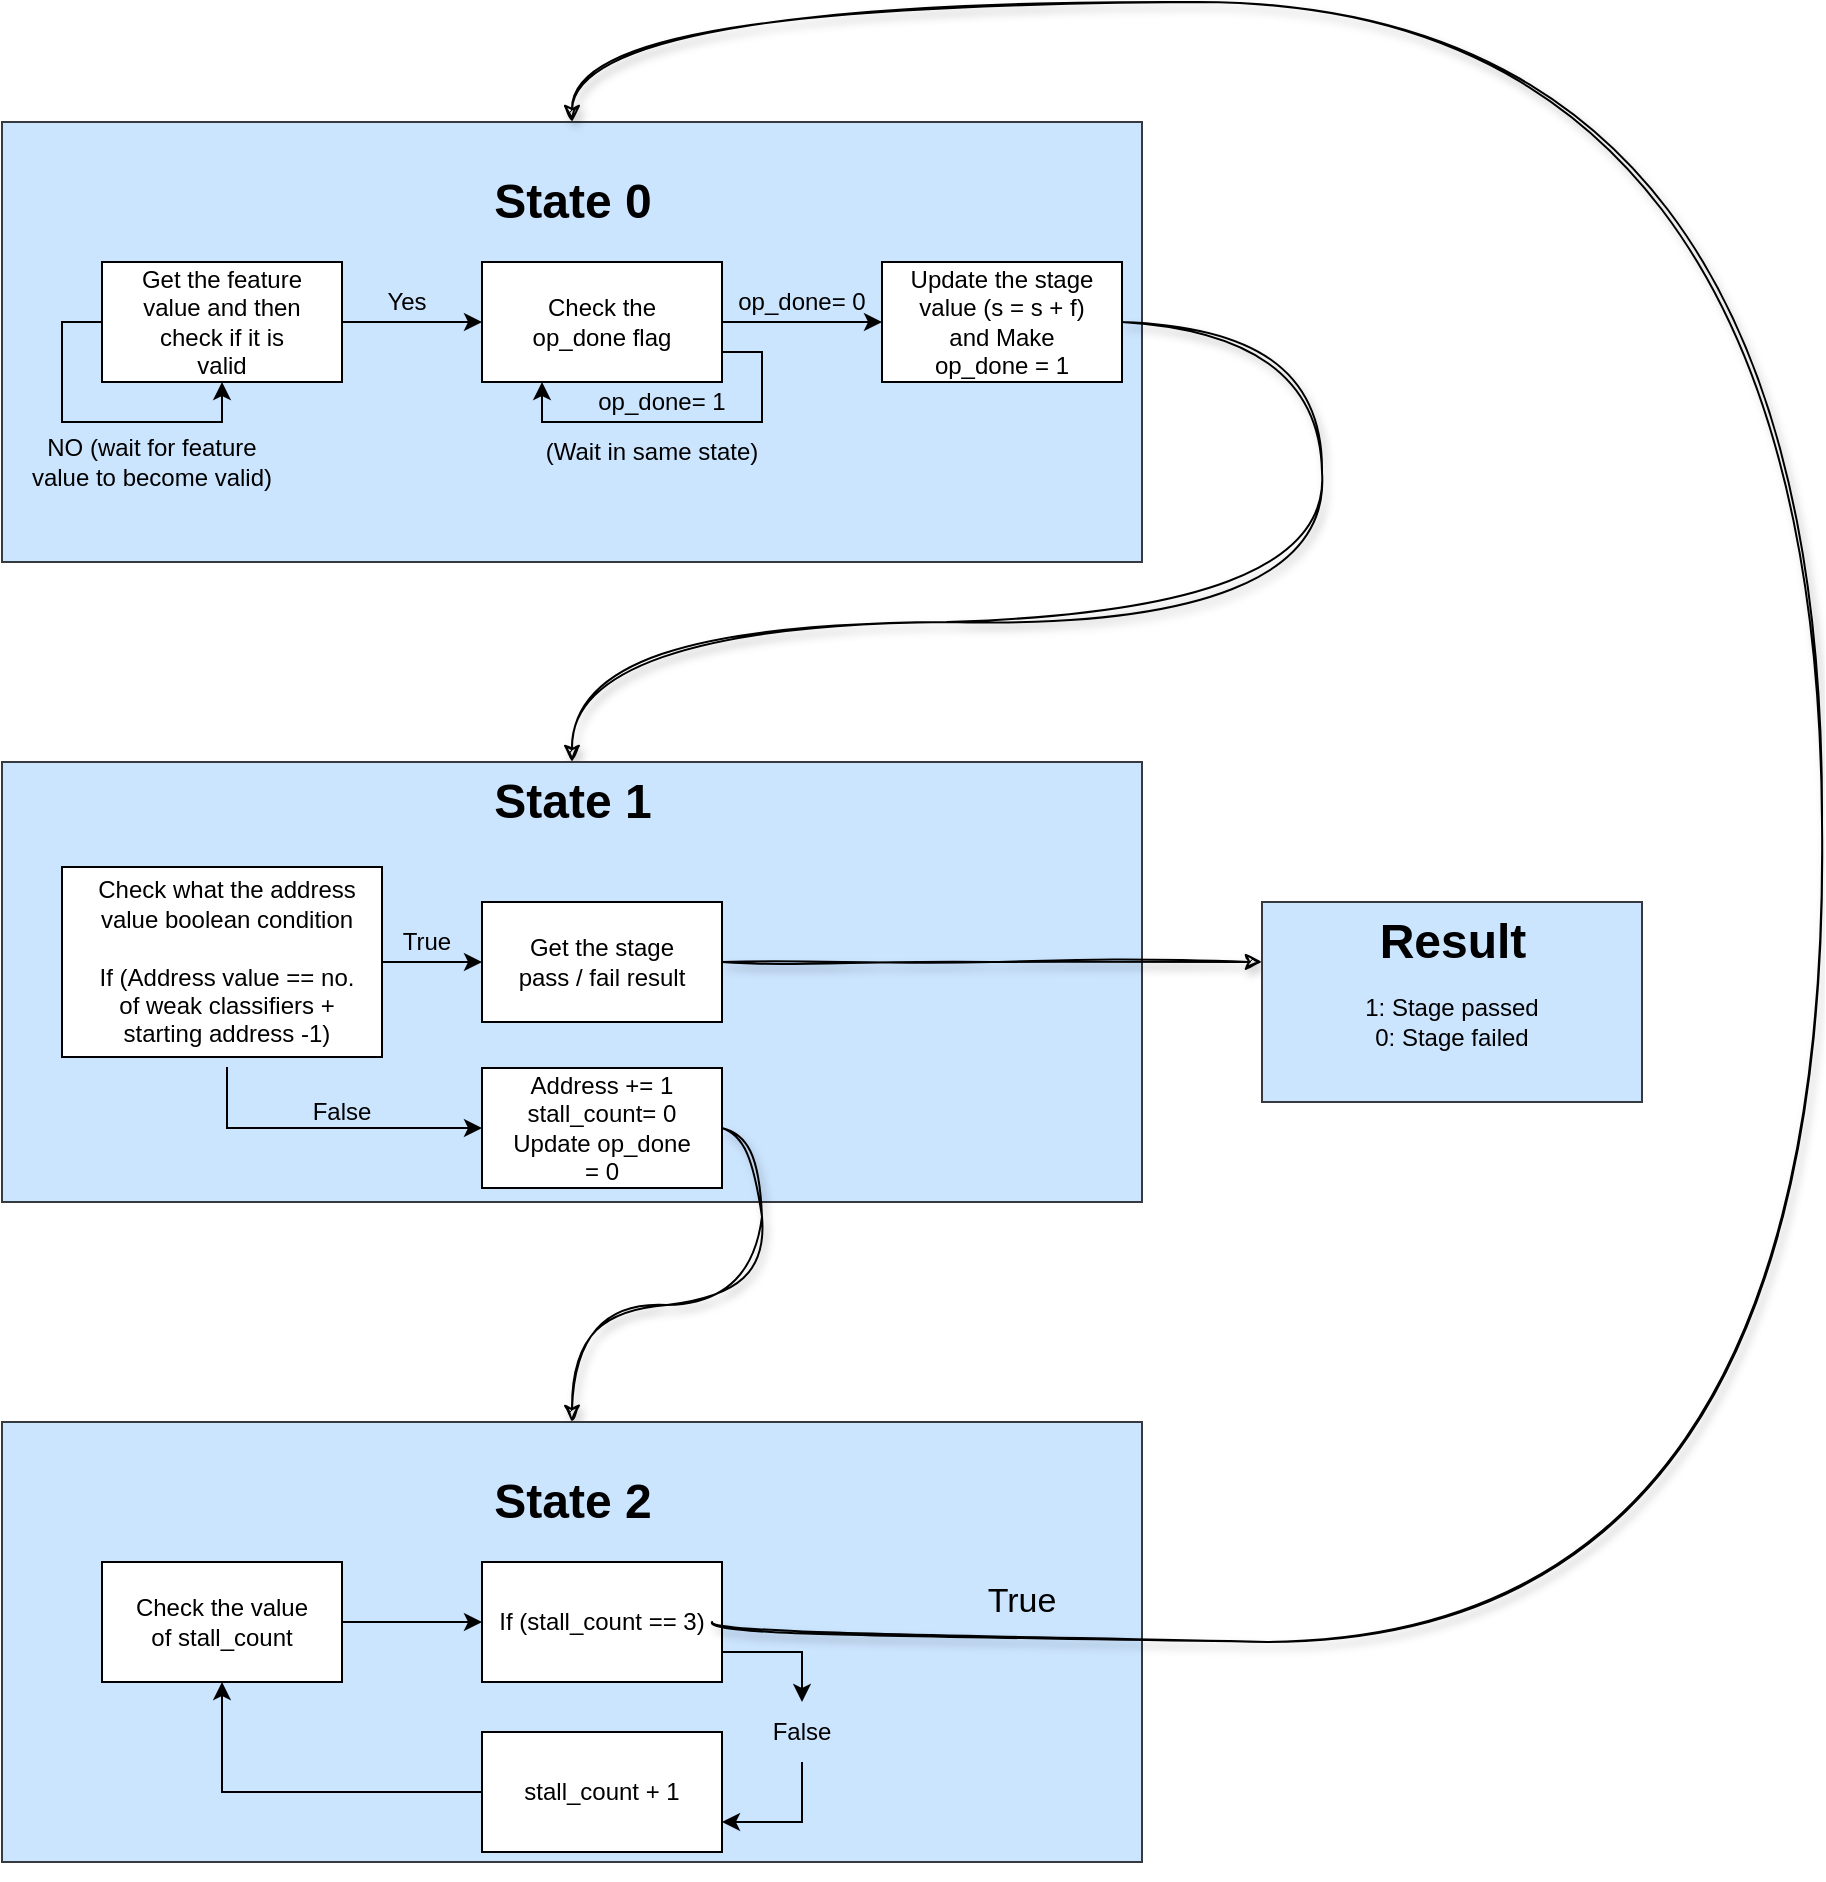 <mxfile version="24.7.8">
  <diagram name="Page-1" id="Y33cUKj-gizfjjXz3gdf">
    <mxGraphModel dx="1213" dy="556" grid="1" gridSize="10" guides="1" tooltips="1" connect="1" arrows="1" fold="1" page="1" pageScale="1" pageWidth="850" pageHeight="1100" math="0" shadow="0">
      <root>
        <mxCell id="0" />
        <mxCell id="1" parent="0" />
        <mxCell id="_9cJoJZJxLYr2VSwIR2w-8" value="" style="rounded=0;whiteSpace=wrap;html=1;fillColor=#cce5ff;strokeColor=#36393d;" parent="1" vertex="1">
          <mxGeometry y="70" width="570" height="220" as="geometry" />
        </mxCell>
        <mxCell id="_9cJoJZJxLYr2VSwIR2w-17" style="edgeStyle=orthogonalEdgeStyle;rounded=0;orthogonalLoop=1;jettySize=auto;html=1;exitX=1;exitY=0.5;exitDx=0;exitDy=0;entryX=0;entryY=0.5;entryDx=0;entryDy=0;" parent="1" source="_9cJoJZJxLYr2VSwIR2w-11" target="_9cJoJZJxLYr2VSwIR2w-15" edge="1">
          <mxGeometry relative="1" as="geometry" />
        </mxCell>
        <mxCell id="_9cJoJZJxLYr2VSwIR2w-11" value="" style="rounded=0;whiteSpace=wrap;html=1;" parent="1" vertex="1">
          <mxGeometry x="50" y="140" width="120" height="60" as="geometry" />
        </mxCell>
        <mxCell id="_9cJoJZJxLYr2VSwIR2w-12" value="Get the feature value and then check if it is valid" style="text;html=1;align=center;verticalAlign=middle;whiteSpace=wrap;rounded=0;" parent="1" vertex="1">
          <mxGeometry x="65" y="155" width="90" height="30" as="geometry" />
        </mxCell>
        <mxCell id="_9cJoJZJxLYr2VSwIR2w-14" value="State 0" style="text;strokeColor=none;fillColor=none;html=1;fontSize=24;fontStyle=1;verticalAlign=middle;align=center;" parent="1" vertex="1">
          <mxGeometry x="235" y="90" width="100" height="40" as="geometry" />
        </mxCell>
        <mxCell id="_9cJoJZJxLYr2VSwIR2w-26" style="edgeStyle=orthogonalEdgeStyle;rounded=0;orthogonalLoop=1;jettySize=auto;html=1;exitX=1;exitY=0.5;exitDx=0;exitDy=0;entryX=0;entryY=0.5;entryDx=0;entryDy=0;" parent="1" source="_9cJoJZJxLYr2VSwIR2w-15" target="_9cJoJZJxLYr2VSwIR2w-23" edge="1">
          <mxGeometry relative="1" as="geometry" />
        </mxCell>
        <mxCell id="_9cJoJZJxLYr2VSwIR2w-15" value="" style="rounded=0;whiteSpace=wrap;html=1;" parent="1" vertex="1">
          <mxGeometry x="240" y="140" width="120" height="60" as="geometry" />
        </mxCell>
        <mxCell id="_9cJoJZJxLYr2VSwIR2w-16" value="Check the op_done flag" style="text;html=1;align=center;verticalAlign=middle;whiteSpace=wrap;rounded=0;" parent="1" vertex="1">
          <mxGeometry x="250" y="150" width="100" height="40" as="geometry" />
        </mxCell>
        <mxCell id="_9cJoJZJxLYr2VSwIR2w-18" value="Yes" style="text;html=1;align=center;verticalAlign=middle;whiteSpace=wrap;rounded=0;" parent="1" vertex="1">
          <mxGeometry x="180" y="150" width="45" height="20" as="geometry" />
        </mxCell>
        <mxCell id="_9cJoJZJxLYr2VSwIR2w-21" style="edgeStyle=orthogonalEdgeStyle;rounded=0;orthogonalLoop=1;jettySize=auto;html=1;exitX=0;exitY=0.5;exitDx=0;exitDy=0;entryX=0.5;entryY=1;entryDx=0;entryDy=0;" parent="1" source="_9cJoJZJxLYr2VSwIR2w-11" target="_9cJoJZJxLYr2VSwIR2w-11" edge="1">
          <mxGeometry relative="1" as="geometry" />
        </mxCell>
        <mxCell id="_9cJoJZJxLYr2VSwIR2w-22" value="NO (wait for feature value to become valid)" style="text;html=1;align=center;verticalAlign=middle;whiteSpace=wrap;rounded=0;" parent="1" vertex="1">
          <mxGeometry x="10" y="225" width="130" height="30" as="geometry" />
        </mxCell>
        <mxCell id="_9cJoJZJxLYr2VSwIR2w-105" style="edgeStyle=orthogonalEdgeStyle;rounded=0;orthogonalLoop=1;jettySize=auto;html=1;exitX=1;exitY=0.5;exitDx=0;exitDy=0;entryX=0.5;entryY=0;entryDx=0;entryDy=0;curved=1;sketch=1;curveFitting=1;jiggle=2;shadow=1;" parent="1" source="_9cJoJZJxLYr2VSwIR2w-23" target="_9cJoJZJxLYr2VSwIR2w-37" edge="1">
          <mxGeometry relative="1" as="geometry">
            <Array as="points">
              <mxPoint x="660" y="170" />
              <mxPoint x="660" y="320" />
              <mxPoint x="285" y="320" />
            </Array>
          </mxGeometry>
        </mxCell>
        <mxCell id="_9cJoJZJxLYr2VSwIR2w-23" value="" style="rounded=0;whiteSpace=wrap;html=1;" parent="1" vertex="1">
          <mxGeometry x="440" y="140" width="120" height="60" as="geometry" />
        </mxCell>
        <mxCell id="_9cJoJZJxLYr2VSwIR2w-24" value="op_done= 0" style="text;html=1;align=center;verticalAlign=middle;whiteSpace=wrap;rounded=0;" parent="1" vertex="1">
          <mxGeometry x="360" y="145" width="80" height="30" as="geometry" />
        </mxCell>
        <mxCell id="_9cJoJZJxLYr2VSwIR2w-27" value="Update the stage value (s = s + f) and Make op_done = 1" style="text;html=1;align=center;verticalAlign=middle;whiteSpace=wrap;rounded=0;" parent="1" vertex="1">
          <mxGeometry x="450" y="150" width="100" height="40" as="geometry" />
        </mxCell>
        <mxCell id="_9cJoJZJxLYr2VSwIR2w-28" value="op_done= 1" style="text;html=1;align=center;verticalAlign=middle;whiteSpace=wrap;rounded=0;direction=west;" parent="1" vertex="1">
          <mxGeometry x="290" y="195" width="80" height="30" as="geometry" />
        </mxCell>
        <mxCell id="_9cJoJZJxLYr2VSwIR2w-29" style="edgeStyle=orthogonalEdgeStyle;rounded=0;orthogonalLoop=1;jettySize=auto;html=1;exitX=1;exitY=0.75;exitDx=0;exitDy=0;entryX=0.25;entryY=1;entryDx=0;entryDy=0;" parent="1" source="_9cJoJZJxLYr2VSwIR2w-15" target="_9cJoJZJxLYr2VSwIR2w-15" edge="1">
          <mxGeometry relative="1" as="geometry" />
        </mxCell>
        <mxCell id="_9cJoJZJxLYr2VSwIR2w-30" value="(Wait in same state)" style="text;html=1;align=center;verticalAlign=middle;whiteSpace=wrap;rounded=0;direction=west;" parent="1" vertex="1">
          <mxGeometry x="260" y="220" width="130" height="30" as="geometry" />
        </mxCell>
        <mxCell id="_9cJoJZJxLYr2VSwIR2w-32" style="edgeStyle=orthogonalEdgeStyle;rounded=0;orthogonalLoop=1;jettySize=auto;html=1;exitX=0.5;exitY=1;exitDx=0;exitDy=0;" parent="1" source="_9cJoJZJxLYr2VSwIR2w-8" target="_9cJoJZJxLYr2VSwIR2w-8" edge="1">
          <mxGeometry relative="1" as="geometry" />
        </mxCell>
        <mxCell id="_9cJoJZJxLYr2VSwIR2w-33" value="" style="rounded=0;whiteSpace=wrap;html=1;fillColor=#cce5ff;strokeColor=#36393d;" parent="1" vertex="1">
          <mxGeometry y="390" width="570" height="220" as="geometry" />
        </mxCell>
        <mxCell id="_9cJoJZJxLYr2VSwIR2w-34" style="edgeStyle=orthogonalEdgeStyle;rounded=0;orthogonalLoop=1;jettySize=auto;html=1;exitX=1;exitY=0.5;exitDx=0;exitDy=0;entryX=0;entryY=0.5;entryDx=0;entryDy=0;" parent="1" source="_9cJoJZJxLYr2VSwIR2w-35" target="_9cJoJZJxLYr2VSwIR2w-39" edge="1">
          <mxGeometry relative="1" as="geometry" />
        </mxCell>
        <mxCell id="_9cJoJZJxLYr2VSwIR2w-35" value="" style="rounded=0;whiteSpace=wrap;html=1;" parent="1" vertex="1">
          <mxGeometry x="30" y="442.5" width="160" height="95" as="geometry" />
        </mxCell>
        <mxCell id="_9cJoJZJxLYr2VSwIR2w-53" style="edgeStyle=orthogonalEdgeStyle;rounded=0;orthogonalLoop=1;jettySize=auto;html=1;exitX=0.5;exitY=1;exitDx=0;exitDy=0;entryX=0;entryY=0.5;entryDx=0;entryDy=0;" parent="1" source="_9cJoJZJxLYr2VSwIR2w-36" target="_9cJoJZJxLYr2VSwIR2w-52" edge="1">
          <mxGeometry relative="1" as="geometry" />
        </mxCell>
        <mxCell id="_9cJoJZJxLYr2VSwIR2w-36" value="Check what the address value boolean condition&lt;div&gt;&lt;br&gt;&lt;/div&gt;&lt;div&gt;If (Address value == no. of weak classifiers + starting address -1)&lt;/div&gt;" style="text;html=1;align=center;verticalAlign=middle;whiteSpace=wrap;rounded=0;" parent="1" vertex="1">
          <mxGeometry x="45" y="437.5" width="135" height="105" as="geometry" />
        </mxCell>
        <mxCell id="_9cJoJZJxLYr2VSwIR2w-37" value="State 1" style="text;strokeColor=none;fillColor=none;html=1;fontSize=24;fontStyle=1;verticalAlign=middle;align=center;" parent="1" vertex="1">
          <mxGeometry x="235" y="390" width="100" height="40" as="geometry" />
        </mxCell>
        <mxCell id="_9cJoJZJxLYr2VSwIR2w-57" style="edgeStyle=orthogonalEdgeStyle;rounded=0;orthogonalLoop=1;jettySize=auto;html=1;exitX=1;exitY=0.5;exitDx=0;exitDy=0;shadow=1;sketch=1;curveFitting=1;jiggle=2;" parent="1" source="_9cJoJZJxLYr2VSwIR2w-39" edge="1">
          <mxGeometry relative="1" as="geometry">
            <mxPoint x="630" y="489.957" as="targetPoint" />
          </mxGeometry>
        </mxCell>
        <mxCell id="_9cJoJZJxLYr2VSwIR2w-39" value="" style="rounded=0;whiteSpace=wrap;html=1;" parent="1" vertex="1">
          <mxGeometry x="240" y="460" width="120" height="60" as="geometry" />
        </mxCell>
        <mxCell id="_9cJoJZJxLYr2VSwIR2w-41" value="True" style="text;html=1;align=center;verticalAlign=middle;whiteSpace=wrap;rounded=0;" parent="1" vertex="1">
          <mxGeometry x="190" y="470" width="45" height="20" as="geometry" />
        </mxCell>
        <mxCell id="_9cJoJZJxLYr2VSwIR2w-43" value="False" style="text;html=1;align=center;verticalAlign=middle;whiteSpace=wrap;rounded=0;" parent="1" vertex="1">
          <mxGeometry x="130" y="550" width="80" height="30" as="geometry" />
        </mxCell>
        <mxCell id="_9cJoJZJxLYr2VSwIR2w-50" style="edgeStyle=orthogonalEdgeStyle;rounded=0;orthogonalLoop=1;jettySize=auto;html=1;exitX=0.5;exitY=1;exitDx=0;exitDy=0;" parent="1" source="_9cJoJZJxLYr2VSwIR2w-33" target="_9cJoJZJxLYr2VSwIR2w-33" edge="1">
          <mxGeometry relative="1" as="geometry" />
        </mxCell>
        <mxCell id="_9cJoJZJxLYr2VSwIR2w-98" style="edgeStyle=orthogonalEdgeStyle;rounded=0;orthogonalLoop=1;jettySize=auto;html=1;exitX=1;exitY=0.5;exitDx=0;exitDy=0;curved=1;shadow=1;sketch=1;curveFitting=1;jiggle=2;" parent="1" source="_9cJoJZJxLYr2VSwIR2w-52" target="_9cJoJZJxLYr2VSwIR2w-79" edge="1">
          <mxGeometry relative="1" as="geometry" />
        </mxCell>
        <mxCell id="_9cJoJZJxLYr2VSwIR2w-52" value="" style="rounded=0;whiteSpace=wrap;html=1;" parent="1" vertex="1">
          <mxGeometry x="240" y="543" width="120" height="60" as="geometry" />
        </mxCell>
        <mxCell id="_9cJoJZJxLYr2VSwIR2w-55" value="Address += 1&lt;div&gt;stall_count= 0&lt;br&gt;&lt;div&gt;Update op_done = 0&lt;/div&gt;&lt;/div&gt;" style="text;html=1;align=center;verticalAlign=middle;whiteSpace=wrap;rounded=0;" parent="1" vertex="1">
          <mxGeometry x="250" y="553" width="100" height="40" as="geometry" />
        </mxCell>
        <mxCell id="_9cJoJZJxLYr2VSwIR2w-56" value="Get the stage pass / fail result" style="text;html=1;align=center;verticalAlign=middle;whiteSpace=wrap;rounded=0;" parent="1" vertex="1">
          <mxGeometry x="250" y="475" width="100" height="30" as="geometry" />
        </mxCell>
        <mxCell id="_9cJoJZJxLYr2VSwIR2w-58" value="" style="rounded=0;whiteSpace=wrap;html=1;fillColor=#cce5ff;strokeColor=#36393d;" parent="1" vertex="1">
          <mxGeometry x="630" y="460" width="190" height="100" as="geometry" />
        </mxCell>
        <mxCell id="_9cJoJZJxLYr2VSwIR2w-59" value="Result" style="text;strokeColor=none;fillColor=none;html=1;fontSize=24;fontStyle=1;verticalAlign=middle;align=center;" parent="1" vertex="1">
          <mxGeometry x="675" y="460" width="100" height="40" as="geometry" />
        </mxCell>
        <mxCell id="_9cJoJZJxLYr2VSwIR2w-60" value="1: Stage passed&lt;div&gt;0: Stage failed&lt;/div&gt;" style="text;html=1;align=center;verticalAlign=middle;whiteSpace=wrap;rounded=0;" parent="1" vertex="1">
          <mxGeometry x="630" y="500" width="190" height="40" as="geometry" />
        </mxCell>
        <mxCell id="_9cJoJZJxLYr2VSwIR2w-79" value="" style="rounded=0;whiteSpace=wrap;html=1;fillColor=#cce5ff;strokeColor=#36393d;" parent="1" vertex="1">
          <mxGeometry y="720" width="570" height="220" as="geometry" />
        </mxCell>
        <mxCell id="_9cJoJZJxLYr2VSwIR2w-80" style="edgeStyle=orthogonalEdgeStyle;rounded=0;orthogonalLoop=1;jettySize=auto;html=1;exitX=1;exitY=0.5;exitDx=0;exitDy=0;entryX=0;entryY=0.5;entryDx=0;entryDy=0;" parent="1" source="_9cJoJZJxLYr2VSwIR2w-81" target="_9cJoJZJxLYr2VSwIR2w-85" edge="1">
          <mxGeometry relative="1" as="geometry" />
        </mxCell>
        <mxCell id="_9cJoJZJxLYr2VSwIR2w-81" value="" style="rounded=0;whiteSpace=wrap;html=1;" parent="1" vertex="1">
          <mxGeometry x="50" y="790" width="120" height="60" as="geometry" />
        </mxCell>
        <mxCell id="_9cJoJZJxLYr2VSwIR2w-82" value="Check the value of stall_count" style="text;html=1;align=center;verticalAlign=middle;whiteSpace=wrap;rounded=0;" parent="1" vertex="1">
          <mxGeometry x="65" y="805" width="90" height="30" as="geometry" />
        </mxCell>
        <mxCell id="_9cJoJZJxLYr2VSwIR2w-83" value="State 2" style="text;strokeColor=none;fillColor=none;html=1;fontSize=24;fontStyle=1;verticalAlign=middle;align=center;" parent="1" vertex="1">
          <mxGeometry x="235" y="740" width="100" height="40" as="geometry" />
        </mxCell>
        <mxCell id="_9cJoJZJxLYr2VSwIR2w-100" style="edgeStyle=orthogonalEdgeStyle;rounded=0;orthogonalLoop=1;jettySize=auto;html=1;exitX=1;exitY=0.75;exitDx=0;exitDy=0;" parent="1" source="_9cJoJZJxLYr2VSwIR2w-85" target="_9cJoJZJxLYr2VSwIR2w-93" edge="1">
          <mxGeometry relative="1" as="geometry" />
        </mxCell>
        <mxCell id="_9cJoJZJxLYr2VSwIR2w-85" value="" style="rounded=0;whiteSpace=wrap;html=1;" parent="1" vertex="1">
          <mxGeometry x="240" y="790" width="120" height="60" as="geometry" />
        </mxCell>
        <mxCell id="_9cJoJZJxLYr2VSwIR2w-114" style="edgeStyle=orthogonalEdgeStyle;rounded=0;orthogonalLoop=1;jettySize=auto;html=1;exitX=1;exitY=0.5;exitDx=0;exitDy=0;entryX=0.5;entryY=0;entryDx=0;entryDy=0;shadow=1;sketch=1;curveFitting=1;jiggle=2;curved=1;" parent="1" source="_9cJoJZJxLYr2VSwIR2w-86" target="_9cJoJZJxLYr2VSwIR2w-8" edge="1">
          <mxGeometry relative="1" as="geometry">
            <Array as="points">
              <mxPoint x="355" y="830" />
              <mxPoint x="910" y="830" />
              <mxPoint x="910" y="10" />
              <mxPoint x="285" y="10" />
            </Array>
          </mxGeometry>
        </mxCell>
        <mxCell id="_9cJoJZJxLYr2VSwIR2w-86" value="If (stall_count == 3)" style="text;html=1;align=center;verticalAlign=middle;whiteSpace=wrap;rounded=0;" parent="1" vertex="1">
          <mxGeometry x="245" y="800" width="110" height="40" as="geometry" />
        </mxCell>
        <mxCell id="_9cJoJZJxLYr2VSwIR2w-102" style="edgeStyle=orthogonalEdgeStyle;rounded=0;orthogonalLoop=1;jettySize=auto;html=1;exitX=0.5;exitY=0;exitDx=0;exitDy=0;entryX=1;entryY=0.75;entryDx=0;entryDy=0;" parent="1" source="_9cJoJZJxLYr2VSwIR2w-93" target="_9cJoJZJxLYr2VSwIR2w-99" edge="1">
          <mxGeometry relative="1" as="geometry" />
        </mxCell>
        <mxCell id="_9cJoJZJxLYr2VSwIR2w-93" value="False" style="text;html=1;align=center;verticalAlign=middle;whiteSpace=wrap;rounded=0;direction=west;" parent="1" vertex="1">
          <mxGeometry x="360" y="860" width="80" height="30" as="geometry" />
        </mxCell>
        <mxCell id="_9cJoJZJxLYr2VSwIR2w-96" style="edgeStyle=orthogonalEdgeStyle;rounded=0;orthogonalLoop=1;jettySize=auto;html=1;exitX=0.5;exitY=1;exitDx=0;exitDy=0;" parent="1" source="_9cJoJZJxLYr2VSwIR2w-79" target="_9cJoJZJxLYr2VSwIR2w-79" edge="1">
          <mxGeometry relative="1" as="geometry" />
        </mxCell>
        <mxCell id="_9cJoJZJxLYr2VSwIR2w-104" style="edgeStyle=orthogonalEdgeStyle;rounded=0;orthogonalLoop=1;jettySize=auto;html=1;exitX=0;exitY=0.5;exitDx=0;exitDy=0;entryX=0.5;entryY=1;entryDx=0;entryDy=0;" parent="1" source="_9cJoJZJxLYr2VSwIR2w-99" target="_9cJoJZJxLYr2VSwIR2w-81" edge="1">
          <mxGeometry relative="1" as="geometry" />
        </mxCell>
        <mxCell id="_9cJoJZJxLYr2VSwIR2w-99" value="" style="rounded=0;whiteSpace=wrap;html=1;" parent="1" vertex="1">
          <mxGeometry x="240" y="875" width="120" height="60" as="geometry" />
        </mxCell>
        <mxCell id="_9cJoJZJxLYr2VSwIR2w-103" value="stall_count + 1" style="text;html=1;align=center;verticalAlign=middle;whiteSpace=wrap;rounded=0;" parent="1" vertex="1">
          <mxGeometry x="250" y="890" width="100" height="30" as="geometry" />
        </mxCell>
        <mxCell id="_9cJoJZJxLYr2VSwIR2w-115" value="True" style="text;html=1;align=center;verticalAlign=middle;whiteSpace=wrap;rounded=0;direction=west;fontSize=17;" parent="1" vertex="1">
          <mxGeometry x="460" y="790" width="100" height="40" as="geometry" />
        </mxCell>
      </root>
    </mxGraphModel>
  </diagram>
</mxfile>
